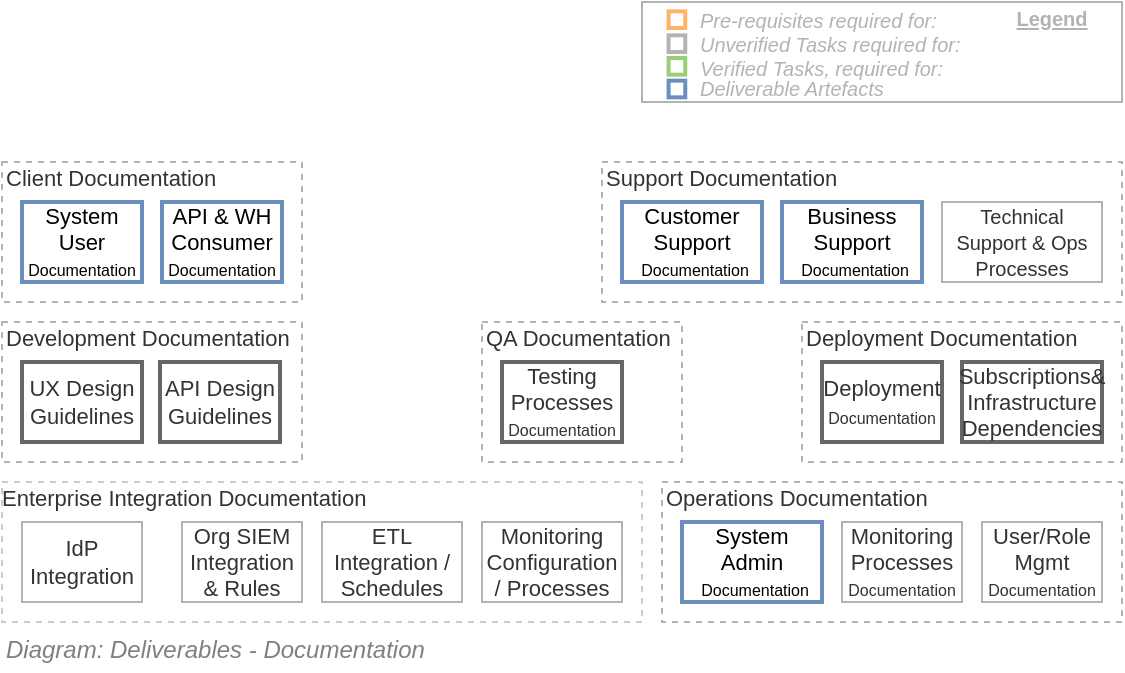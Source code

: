<mxfile version="17.5.0" type="google"><diagram id="Ve24-03lMfElcDMwFTYJ" name="Documentation"><mxGraphModel grid="1" page="1" gridSize="10" guides="1" tooltips="1" connect="1" arrows="1" fold="1" pageScale="1" pageWidth="827" pageHeight="1169" math="0" shadow="0"><root><mxCell id="UQUBqys9QEFApGwz3vKH-0"/><mxCell id="UQUBqys9QEFApGwz3vKH-1" value="Diagram" parent="UQUBqys9QEFApGwz3vKH-0"/><mxCell id="BfssQgjVNq4QgKdYfpCj-0" value="Development Documentation" style="rounded=0;whiteSpace=wrap;html=1;shadow=0;glass=0;comic=0;strokeColor=#B3B3B3;fillColor=none;fontSize=11;align=left;fontColor=#333333;recursiveResize=0;container=1;collapsible=0;verticalAlign=top;spacing=2;spacingTop=-5;dashed=1;" vertex="1" parent="UQUBqys9QEFApGwz3vKH-1"><mxGeometry x="120" y="320" width="150" height="70" as="geometry"/></mxCell><mxCell id="BfssQgjVNq4QgKdYfpCj-1" value="UX Design Guidelines" style="rounded=0;whiteSpace=wrap;html=1;shadow=0;glass=0;comic=0;strokeColor=#666666;fontSize=11;align=center;fontColor=#333333;recursiveResize=0;container=1;collapsible=0;fillColor=none;strokeWidth=2;" vertex="1" parent="BfssQgjVNq4QgKdYfpCj-0"><mxGeometry x="10" y="20" width="60" height="40" as="geometry"/></mxCell><mxCell id="lQ5zb-Oe9LbN4ICrZ9nk-4" value="API Design Guidelines" style="rounded=0;whiteSpace=wrap;html=1;shadow=0;glass=0;comic=0;strokeColor=#666666;fontSize=11;align=center;fontColor=#333333;recursiveResize=0;container=1;collapsible=0;fillColor=none;strokeWidth=2;" vertex="1" parent="BfssQgjVNq4QgKdYfpCj-0"><mxGeometry x="79" y="20" width="60" height="40" as="geometry"/></mxCell><mxCell id="BfssQgjVNq4QgKdYfpCj-3" value="Enterprise Integration Documentation" style="rounded=0;whiteSpace=wrap;html=1;shadow=0;glass=0;comic=0;strokeColor=#CCCCCC;fillColor=none;fontSize=11;align=left;fontColor=#333333;recursiveResize=0;container=1;collapsible=0;verticalAlign=top;absoluteArcSize=1;spacing=0;spacingTop=-3;dashed=1;" vertex="1" parent="UQUBqys9QEFApGwz3vKH-1"><mxGeometry x="120" y="400" width="320" height="70" as="geometry"/></mxCell><mxCell id="BfssQgjVNq4QgKdYfpCj-4" value="IdP Integration" style="rounded=0;whiteSpace=wrap;html=1;shadow=0;glass=0;comic=0;strokeColor=#B3B3B3;fillColor=none;fontSize=11;align=center;fontColor=#333333;recursiveResize=0;container=1;collapsible=0;" vertex="1" parent="BfssQgjVNq4QgKdYfpCj-3"><mxGeometry x="10" y="20" width="60" height="40" as="geometry"/></mxCell><mxCell id="lQ5zb-Oe9LbN4ICrZ9nk-0" value="Org SIEM&lt;br style=&quot;font-size: 11px&quot;&gt;Integration &amp;amp; Rules" style="rounded=0;whiteSpace=wrap;html=1;shadow=0;glass=0;comic=0;strokeColor=#B3B3B3;fillColor=none;fontSize=11;align=center;fontColor=#333333;recursiveResize=0;container=1;collapsible=0;" vertex="1" parent="BfssQgjVNq4QgKdYfpCj-3"><mxGeometry x="90" y="20" width="60" height="40" as="geometry"/></mxCell><mxCell id="lQ5zb-Oe9LbN4ICrZ9nk-1" value="ETL&lt;br style=&quot;font-size: 11px&quot;&gt;Integration / Schedules" style="rounded=0;whiteSpace=wrap;html=1;shadow=0;glass=0;comic=0;strokeColor=#B3B3B3;fillColor=none;fontSize=11;align=center;fontColor=#333333;recursiveResize=0;container=1;collapsible=0;" vertex="1" parent="BfssQgjVNq4QgKdYfpCj-3"><mxGeometry x="160" y="20" width="70" height="40" as="geometry"/></mxCell><mxCell id="Hy2xu02wbMDPErtc14qh-3" value="Monitoring Configuration / Processes" style="rounded=0;whiteSpace=wrap;html=1;shadow=0;glass=0;comic=0;strokeColor=#B3B3B3;fillColor=none;fontSize=11;align=center;fontColor=#333333;recursiveResize=0;container=1;collapsible=0;" vertex="1" parent="BfssQgjVNq4QgKdYfpCj-3"><mxGeometry x="240" y="20" width="70" height="40" as="geometry"/></mxCell><mxCell id="lQ5zb-Oe9LbN4ICrZ9nk-5" style="edgeStyle=orthogonalEdgeStyle;rounded=0;orthogonalLoop=1;jettySize=auto;html=1;exitX=0.5;exitY=1;exitDx=0;exitDy=0;fontSize=12;" edge="1" parent="BfssQgjVNq4QgKdYfpCj-3" source="Hy2xu02wbMDPErtc14qh-3" target="Hy2xu02wbMDPErtc14qh-3"><mxGeometry relative="1" as="geometry"/></mxCell><mxCell id="BfssQgjVNq4QgKdYfpCj-5" value="Operations Documentation" style="rounded=0;whiteSpace=wrap;html=1;shadow=0;glass=0;comic=0;strokeColor=#B3B3B3;fillColor=none;fontSize=11;align=left;fontColor=#333333;recursiveResize=0;container=1;collapsible=0;verticalAlign=top;spacing=2;spacingTop=-5;dashed=1;" vertex="1" parent="UQUBqys9QEFApGwz3vKH-1"><mxGeometry x="450" y="400" width="230" height="70" as="geometry"/></mxCell><mxCell id="BfssQgjVNq4QgKdYfpCj-8" value="Monitoring&lt;br&gt;Processes&lt;br&gt;&lt;span style=&quot;font-size: 8px&quot;&gt;Documentation&lt;/span&gt;" style="rounded=0;whiteSpace=wrap;html=1;shadow=0;glass=0;comic=0;strokeColor=#B3B3B3;fillColor=none;fontSize=11;align=center;fontColor=#333333;recursiveResize=0;container=1;collapsible=0;" vertex="1" parent="BfssQgjVNq4QgKdYfpCj-5"><mxGeometry x="90" y="20" width="60" height="40" as="geometry"/></mxCell><mxCell id="BfssQgjVNq4QgKdYfpCj-9" value="User/Role Mgmt&lt;br&gt;&lt;span style=&quot;font-size: 8px&quot;&gt;Documentation&lt;/span&gt;" style="rounded=0;whiteSpace=wrap;html=1;shadow=0;glass=0;comic=0;strokeColor=#B3B3B3;fillColor=none;fontSize=11;align=center;fontColor=#333333;recursiveResize=0;container=1;collapsible=0;" vertex="1" parent="BfssQgjVNq4QgKdYfpCj-5"><mxGeometry x="160" y="20" width="60" height="40" as="geometry"/></mxCell><mxCell id="YYrE3I5OzSUuSrhnI6HI-4" value="System Admin&lt;br&gt;&amp;nbsp;&lt;font style=&quot;font-size: 8px&quot;&gt;Documentation&lt;/font&gt;" style="rounded=0;whiteSpace=wrap;html=1;shadow=0;glass=0;comic=0;strokeColor=#6c8ebf;fontSize=11;align=center;recursiveResize=0;container=1;collapsible=0;fillColor=none;strokeWidth=2;" vertex="1" parent="BfssQgjVNq4QgKdYfpCj-5"><mxGeometry x="10" y="20" width="70" height="40" as="geometry"/></mxCell><mxCell id="YYrE3I5OzSUuSrhnI6HI-0" value="Client Documentation" style="rounded=0;whiteSpace=wrap;html=1;shadow=0;glass=0;comic=0;strokeColor=#B3B3B3;fillColor=none;fontSize=11;align=left;fontColor=#333333;recursiveResize=0;container=1;collapsible=0;verticalAlign=top;spacing=2;spacingTop=-5;dashed=1;" vertex="1" parent="UQUBqys9QEFApGwz3vKH-1"><mxGeometry x="120" y="240" width="150" height="70" as="geometry"/></mxCell><mxCell id="YYrE3I5OzSUuSrhnI6HI-1" value="API &amp;amp; WH Consumer&lt;br&gt;&lt;font style=&quot;font-size: 8px&quot;&gt;Documentation&lt;/font&gt;" style="rounded=0;whiteSpace=wrap;html=1;shadow=0;glass=0;comic=0;strokeColor=#6c8ebf;fontSize=11;align=center;recursiveResize=0;container=1;collapsible=0;fillColor=none;strokeWidth=2;" vertex="1" parent="YYrE3I5OzSUuSrhnI6HI-0"><mxGeometry x="80" y="20" width="60" height="40" as="geometry"/></mxCell><mxCell id="YYrE3I5OzSUuSrhnI6HI-2" value="System User&lt;br&gt;&lt;font style=&quot;font-size: 8px&quot;&gt;Documentation&lt;/font&gt;" style="rounded=0;whiteSpace=wrap;html=1;shadow=0;glass=0;comic=0;strokeColor=#6c8ebf;fontSize=11;align=center;recursiveResize=0;container=1;collapsible=0;fillColor=none;strokeWidth=2;" vertex="1" parent="YYrE3I5OzSUuSrhnI6HI-0"><mxGeometry x="10" y="20" width="60" height="40" as="geometry"/></mxCell><mxCell id="qTGnpzh11yZlCJ2OIlYX-0" value="Deployment Documentation" style="rounded=0;whiteSpace=wrap;html=1;shadow=0;glass=0;comic=0;strokeColor=#B3B3B3;fillColor=none;fontSize=11;align=left;fontColor=#333333;recursiveResize=0;container=1;collapsible=0;verticalAlign=top;spacing=2;spacingTop=-5;dashed=1;" vertex="1" parent="UQUBqys9QEFApGwz3vKH-1"><mxGeometry x="520" y="320" width="160" height="70" as="geometry"/></mxCell><mxCell id="qTGnpzh11yZlCJ2OIlYX-4" value="Deployment&lt;br&gt;&lt;span style=&quot;font-size: 8px&quot;&gt;Documentation&lt;/span&gt;" style="rounded=0;whiteSpace=wrap;html=1;shadow=0;glass=0;comic=0;strokeColor=#666666;fontSize=11;align=center;fontColor=#333333;recursiveResize=0;container=1;collapsible=0;fillColor=none;strokeWidth=2;" vertex="1" parent="qTGnpzh11yZlCJ2OIlYX-0"><mxGeometry x="10" y="20" width="60" height="40" as="geometry"/></mxCell><mxCell id="qTGnpzh11yZlCJ2OIlYX-5" value="Subscriptions&amp;amp; Infrastructure&lt;br&gt;Dependencies" style="rounded=0;whiteSpace=wrap;html=1;shadow=0;glass=0;comic=0;strokeColor=#666666;fontSize=11;align=center;fontColor=#333333;recursiveResize=0;container=1;collapsible=0;fillColor=none;strokeWidth=2;" vertex="1" parent="qTGnpzh11yZlCJ2OIlYX-0"><mxGeometry x="80" y="20" width="70" height="40" as="geometry"/></mxCell><mxCell id="qTGnpzh11yZlCJ2OIlYX-6" value="QA Documentation" style="rounded=0;whiteSpace=wrap;html=1;shadow=0;glass=0;comic=0;strokeColor=#B3B3B3;fillColor=none;fontSize=11;align=left;fontColor=#333333;recursiveResize=0;container=1;collapsible=0;verticalAlign=top;spacing=2;spacingTop=-5;dashed=1;" vertex="1" parent="UQUBqys9QEFApGwz3vKH-1"><mxGeometry x="360" y="320" width="100" height="70" as="geometry"/></mxCell><mxCell id="qTGnpzh11yZlCJ2OIlYX-7" value="Testing Processes&lt;br&gt;&lt;span style=&quot;font-size: 8px&quot;&gt;Documentation&lt;/span&gt;" style="rounded=0;whiteSpace=wrap;html=1;shadow=0;glass=0;comic=0;strokeColor=#666666;fontSize=11;align=center;fontColor=#333333;recursiveResize=0;container=1;collapsible=0;fillColor=none;strokeWidth=2;" vertex="1" parent="qTGnpzh11yZlCJ2OIlYX-6"><mxGeometry x="10" y="20" width="60" height="40" as="geometry"/></mxCell><mxCell id="qTGnpzh11yZlCJ2OIlYX-11" value="Support Documentation" style="rounded=0;whiteSpace=wrap;html=1;shadow=0;glass=0;comic=0;strokeColor=#B3B3B3;fillColor=none;fontSize=11;align=left;fontColor=#333333;recursiveResize=0;container=1;collapsible=0;verticalAlign=top;spacing=2;spacingTop=-5;dashed=1;" vertex="1" parent="UQUBqys9QEFApGwz3vKH-1"><mxGeometry x="420" y="240" width="260" height="70" as="geometry"/></mxCell><mxCell id="qTGnpzh11yZlCJ2OIlYX-15" value="Customer Support&lt;br&gt;&amp;nbsp;&lt;font style=&quot;font-size: 8px&quot;&gt;Documentation&lt;/font&gt;" style="rounded=0;whiteSpace=wrap;html=1;shadow=0;glass=0;comic=0;strokeColor=#6c8ebf;fontSize=11;align=center;recursiveResize=0;container=1;collapsible=0;fillColor=none;strokeWidth=2;" vertex="1" parent="qTGnpzh11yZlCJ2OIlYX-11"><mxGeometry x="10" y="20" width="70" height="40" as="geometry"/></mxCell><mxCell id="qTGnpzh11yZlCJ2OIlYX-16" value="Business Support&lt;br&gt;&amp;nbsp;&lt;font style=&quot;font-size: 8px&quot;&gt;Documentation&lt;/font&gt;" style="rounded=0;whiteSpace=wrap;html=1;shadow=0;glass=0;comic=0;strokeColor=#6c8ebf;fontSize=11;align=center;recursiveResize=0;container=1;collapsible=0;fillColor=none;strokeWidth=2;" vertex="1" parent="qTGnpzh11yZlCJ2OIlYX-11"><mxGeometry x="90" y="20" width="70" height="40" as="geometry"/></mxCell><mxCell id="Hy2xu02wbMDPErtc14qh-5" value="&lt;font style=&quot;font-size: 10px&quot;&gt;Technical Support &amp;amp; Ops Processes&lt;/font&gt;" style="rounded=0;whiteSpace=wrap;html=1;shadow=0;glass=0;comic=0;strokeColor=#B3B3B3;fillColor=none;fontSize=11;align=center;fontColor=#333333;recursiveResize=0;container=1;collapsible=0;" vertex="1" parent="qTGnpzh11yZlCJ2OIlYX-11"><mxGeometry x="170" y="20" width="80" height="40" as="geometry"/></mxCell><mxCell id="1V74-Oi9ugdb-pxVf3Z4-0" value="Legend" parent="UQUBqys9QEFApGwz3vKH-0"/><mxCell id="1V74-Oi9ugdb-pxVf3Z4-1" value="" style="rounded=0;whiteSpace=wrap;html=1;fontSize=10;align=left;container=1;collapsible=0;fontColor=#B3B3B3;strokeColor=#B3B3B3;" vertex="1" parent="1V74-Oi9ugdb-pxVf3Z4-0"><mxGeometry x="440" y="160" width="240" height="50" as="geometry"/></mxCell><mxCell id="1V74-Oi9ugdb-pxVf3Z4-2" value="" style="whiteSpace=wrap;html=1;aspect=fixed;fillColor=none;fontSize=10;align=left;fontStyle=2;strokeWidth=2;strokeColor=#FFB366;" vertex="1" parent="1V74-Oi9ugdb-pxVf3Z4-1"><mxGeometry x="13.294" y="4.667" width="8.333" height="8.333" as="geometry"/></mxCell><mxCell id="1V74-Oi9ugdb-pxVf3Z4-3" value="" style="whiteSpace=wrap;html=1;aspect=fixed;fillColor=none;fontSize=10;align=left;fontStyle=2;strokeWidth=2;strokeColor=#97D077;" vertex="1" parent="1V74-Oi9ugdb-pxVf3Z4-1"><mxGeometry x="13.294" y="28" width="8.333" height="8.333" as="geometry"/></mxCell><mxCell id="1V74-Oi9ugdb-pxVf3Z4-4" value="" style="whiteSpace=wrap;html=1;aspect=fixed;strokeColor=#6c8ebf;fontSize=10;align=left;fontStyle=2;strokeWidth=2;fillColor=none;" vertex="1" parent="1V74-Oi9ugdb-pxVf3Z4-1"><mxGeometry x="13.294" y="39.333" width="8.333" height="8.333" as="geometry"/></mxCell><mxCell id="1V74-Oi9ugdb-pxVf3Z4-5" value="Pre-requisites required for:" style="text;html=1;strokeColor=none;fillColor=none;align=left;verticalAlign=middle;whiteSpace=wrap;rounded=0;fontSize=10;fontStyle=2;fontColor=#B3B3B3;" vertex="1" parent="1V74-Oi9ugdb-pxVf3Z4-1"><mxGeometry x="26.595" y="4.667" width="213.405" height="8.333" as="geometry"/></mxCell><mxCell id="1V74-Oi9ugdb-pxVf3Z4-6" value="Verified Tasks, required for:" style="text;html=1;strokeColor=none;fillColor=none;align=left;verticalAlign=middle;whiteSpace=wrap;rounded=0;fontSize=10;fontStyle=2;fontColor=#B3B3B3;" vertex="1" parent="1V74-Oi9ugdb-pxVf3Z4-1"><mxGeometry x="26.59" y="30" width="213.41" height="6.33" as="geometry"/></mxCell><mxCell id="1V74-Oi9ugdb-pxVf3Z4-7" value="Deliverable Artefacts" style="text;html=1;strokeColor=none;fillColor=none;align=left;verticalAlign=middle;whiteSpace=wrap;rounded=0;fontSize=10;fontStyle=2;fontColor=#B3B3B3;" vertex="1" parent="1V74-Oi9ugdb-pxVf3Z4-1"><mxGeometry x="26.595" y="39.333" width="213.405" height="8.333" as="geometry"/></mxCell><mxCell id="1V74-Oi9ugdb-pxVf3Z4-8" value="Legend" style="text;html=1;strokeColor=none;fillColor=none;align=center;verticalAlign=middle;whiteSpace=wrap;rounded=0;fontSize=10;fontStyle=5;fontColor=#B3B3B3;" vertex="1" parent="1V74-Oi9ugdb-pxVf3Z4-1"><mxGeometry x="180" width="50" height="16.67" as="geometry"/></mxCell><mxCell id="1V74-Oi9ugdb-pxVf3Z4-9" value="" style="whiteSpace=wrap;html=1;aspect=fixed;fontSize=10;align=left;fontStyle=2;strokeWidth=2;fontColor=#333333;fillColor=none;strokeColor=#B3B3B3;" vertex="1" parent="1V74-Oi9ugdb-pxVf3Z4-1"><mxGeometry x="13.294" y="16.667" width="8.333" height="8.333" as="geometry"/></mxCell><mxCell id="1V74-Oi9ugdb-pxVf3Z4-10" value="Unverified Tasks required for:" style="text;html=1;strokeColor=none;fillColor=none;align=left;verticalAlign=middle;whiteSpace=wrap;rounded=0;fontSize=10;fontStyle=2;fontColor=#B3B3B3;" vertex="1" parent="1V74-Oi9ugdb-pxVf3Z4-1"><mxGeometry x="26.595" y="16.667" width="213.405" height="8.333" as="geometry"/></mxCell><mxCell id="P55nZjqPmSuZ-m1nhrxF-0" value="Title/Diagram" parent="UQUBqys9QEFApGwz3vKH-0"/><mxCell id="KaOF37gmpdGYEsydHzUa-0" value="&lt;font style=&quot;font-size: 12px&quot;&gt;Diagram: Deliverables - Documentation&lt;br&gt;&lt;/font&gt;" style="text;strokeColor=none;fillColor=none;html=1;fontSize=24;fontStyle=2;verticalAlign=middle;align=left;shadow=0;glass=0;comic=0;opacity=30;fontColor=#808080;rounded=0;" vertex="1" parent="P55nZjqPmSuZ-m1nhrxF-0"><mxGeometry x="120" y="470" width="520" height="20" as="geometry"/></mxCell></root></mxGraphModel></diagram></mxfile>